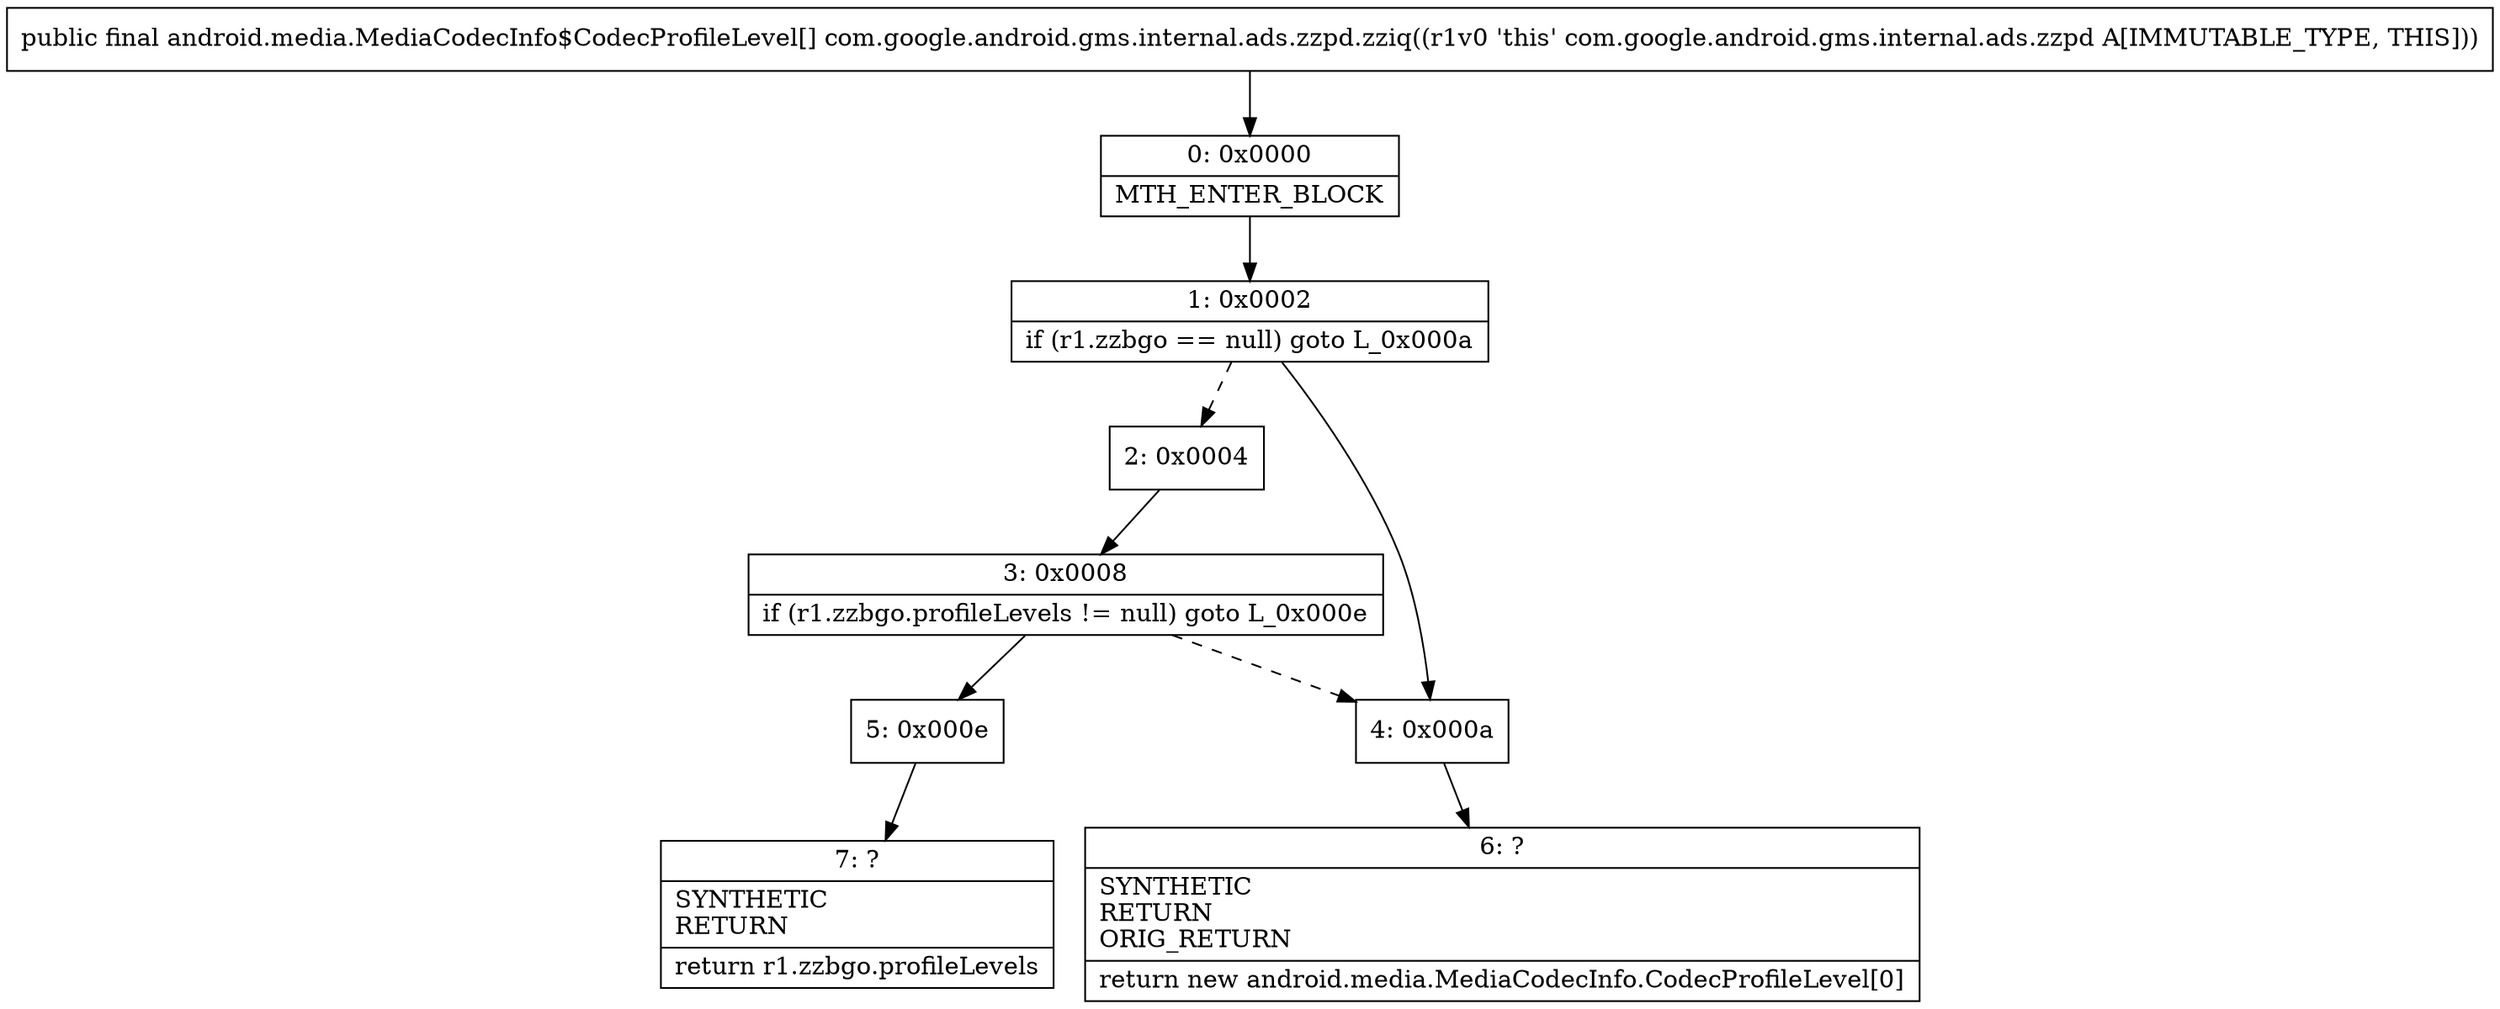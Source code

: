 digraph "CFG forcom.google.android.gms.internal.ads.zzpd.zziq()[Landroid\/media\/MediaCodecInfo$CodecProfileLevel;" {
Node_0 [shape=record,label="{0\:\ 0x0000|MTH_ENTER_BLOCK\l}"];
Node_1 [shape=record,label="{1\:\ 0x0002|if (r1.zzbgo == null) goto L_0x000a\l}"];
Node_2 [shape=record,label="{2\:\ 0x0004}"];
Node_3 [shape=record,label="{3\:\ 0x0008|if (r1.zzbgo.profileLevels != null) goto L_0x000e\l}"];
Node_4 [shape=record,label="{4\:\ 0x000a}"];
Node_5 [shape=record,label="{5\:\ 0x000e}"];
Node_6 [shape=record,label="{6\:\ ?|SYNTHETIC\lRETURN\lORIG_RETURN\l|return new android.media.MediaCodecInfo.CodecProfileLevel[0]\l}"];
Node_7 [shape=record,label="{7\:\ ?|SYNTHETIC\lRETURN\l|return r1.zzbgo.profileLevels\l}"];
MethodNode[shape=record,label="{public final android.media.MediaCodecInfo$CodecProfileLevel[] com.google.android.gms.internal.ads.zzpd.zziq((r1v0 'this' com.google.android.gms.internal.ads.zzpd A[IMMUTABLE_TYPE, THIS])) }"];
MethodNode -> Node_0;
Node_0 -> Node_1;
Node_1 -> Node_2[style=dashed];
Node_1 -> Node_4;
Node_2 -> Node_3;
Node_3 -> Node_4[style=dashed];
Node_3 -> Node_5;
Node_4 -> Node_6;
Node_5 -> Node_7;
}


